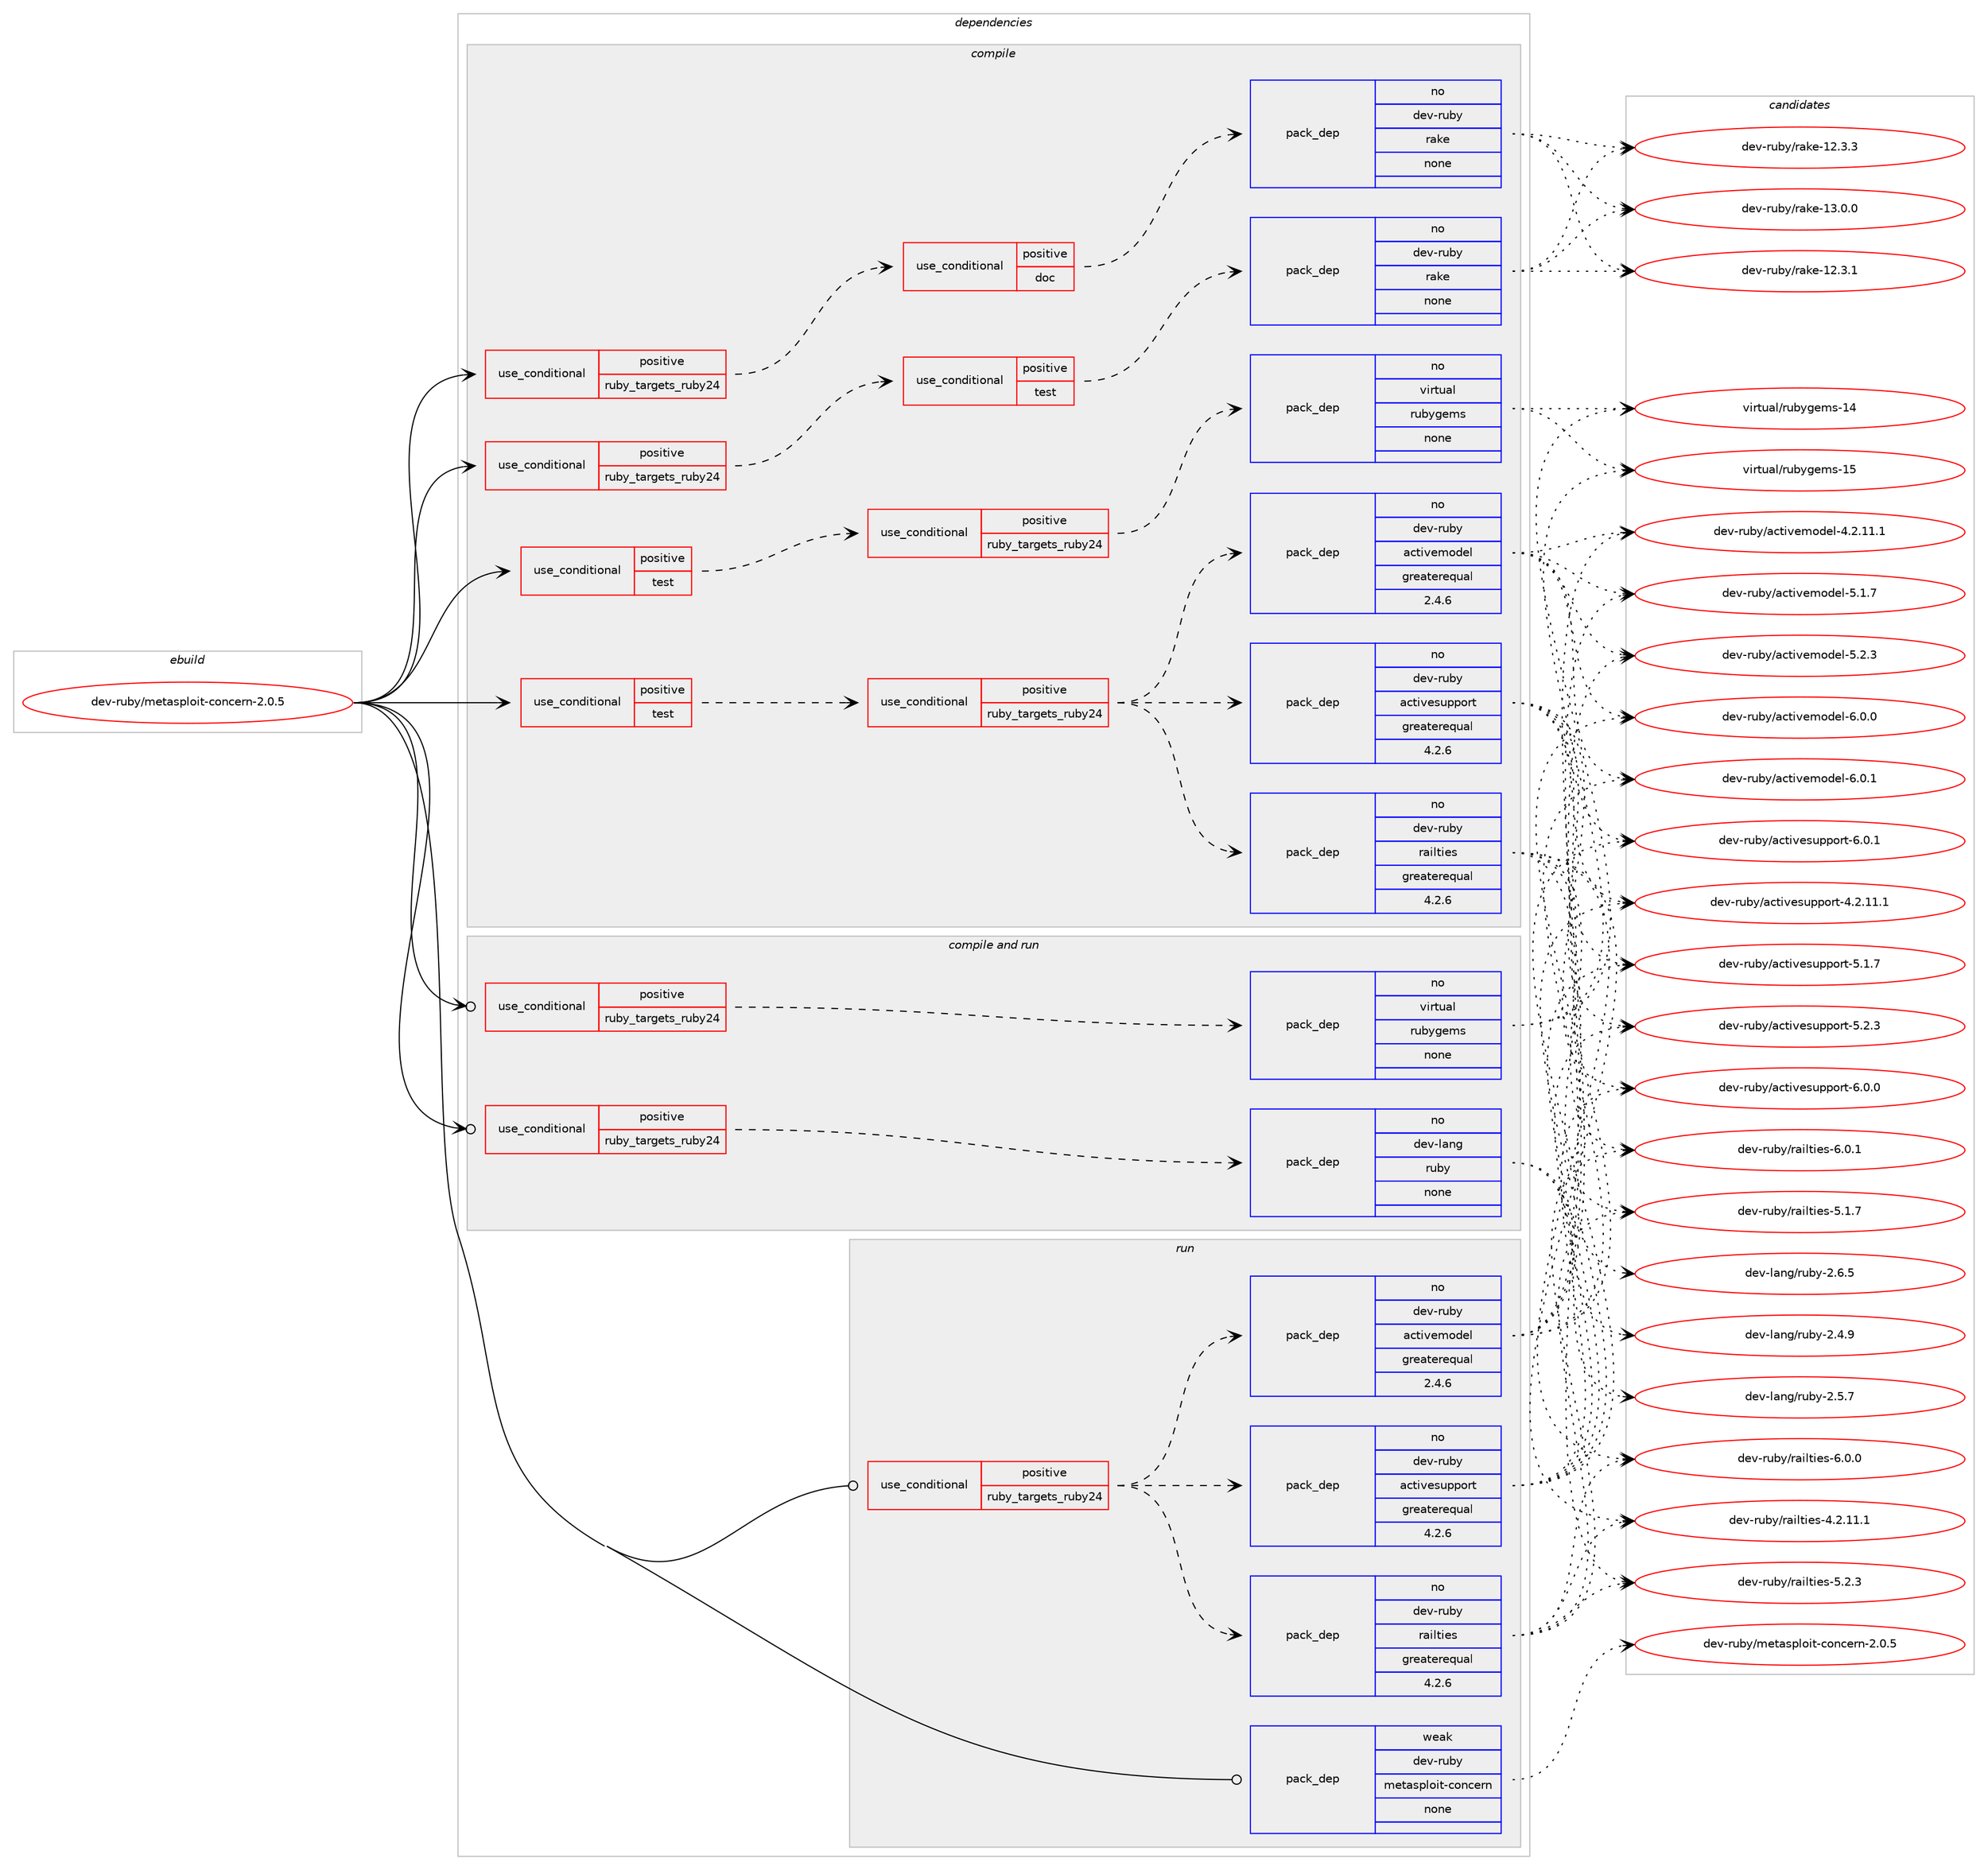 digraph prolog {

# *************
# Graph options
# *************

newrank=true;
concentrate=true;
compound=true;
graph [rankdir=LR,fontname=Helvetica,fontsize=10,ranksep=1.5];#, ranksep=2.5, nodesep=0.2];
edge  [arrowhead=vee];
node  [fontname=Helvetica,fontsize=10];

# **********
# The ebuild
# **********

subgraph cluster_leftcol {
color=gray;
rank=same;
label=<<i>ebuild</i>>;
id [label="dev-ruby/metasploit-concern-2.0.5", color=red, width=4, href="../dev-ruby/metasploit-concern-2.0.5.svg"];
}

# ****************
# The dependencies
# ****************

subgraph cluster_midcol {
color=gray;
label=<<i>dependencies</i>>;
subgraph cluster_compile {
fillcolor="#eeeeee";
style=filled;
label=<<i>compile</i>>;
subgraph cond167433 {
dependency695020 [label=<<TABLE BORDER="0" CELLBORDER="1" CELLSPACING="0" CELLPADDING="4"><TR><TD ROWSPAN="3" CELLPADDING="10">use_conditional</TD></TR><TR><TD>positive</TD></TR><TR><TD>ruby_targets_ruby24</TD></TR></TABLE>>, shape=none, color=red];
subgraph cond167434 {
dependency695021 [label=<<TABLE BORDER="0" CELLBORDER="1" CELLSPACING="0" CELLPADDING="4"><TR><TD ROWSPAN="3" CELLPADDING="10">use_conditional</TD></TR><TR><TD>positive</TD></TR><TR><TD>doc</TD></TR></TABLE>>, shape=none, color=red];
subgraph pack515602 {
dependency695022 [label=<<TABLE BORDER="0" CELLBORDER="1" CELLSPACING="0" CELLPADDING="4" WIDTH="220"><TR><TD ROWSPAN="6" CELLPADDING="30">pack_dep</TD></TR><TR><TD WIDTH="110">no</TD></TR><TR><TD>dev-ruby</TD></TR><TR><TD>rake</TD></TR><TR><TD>none</TD></TR><TR><TD></TD></TR></TABLE>>, shape=none, color=blue];
}
dependency695021:e -> dependency695022:w [weight=20,style="dashed",arrowhead="vee"];
}
dependency695020:e -> dependency695021:w [weight=20,style="dashed",arrowhead="vee"];
}
id:e -> dependency695020:w [weight=20,style="solid",arrowhead="vee"];
subgraph cond167435 {
dependency695023 [label=<<TABLE BORDER="0" CELLBORDER="1" CELLSPACING="0" CELLPADDING="4"><TR><TD ROWSPAN="3" CELLPADDING="10">use_conditional</TD></TR><TR><TD>positive</TD></TR><TR><TD>ruby_targets_ruby24</TD></TR></TABLE>>, shape=none, color=red];
subgraph cond167436 {
dependency695024 [label=<<TABLE BORDER="0" CELLBORDER="1" CELLSPACING="0" CELLPADDING="4"><TR><TD ROWSPAN="3" CELLPADDING="10">use_conditional</TD></TR><TR><TD>positive</TD></TR><TR><TD>test</TD></TR></TABLE>>, shape=none, color=red];
subgraph pack515603 {
dependency695025 [label=<<TABLE BORDER="0" CELLBORDER="1" CELLSPACING="0" CELLPADDING="4" WIDTH="220"><TR><TD ROWSPAN="6" CELLPADDING="30">pack_dep</TD></TR><TR><TD WIDTH="110">no</TD></TR><TR><TD>dev-ruby</TD></TR><TR><TD>rake</TD></TR><TR><TD>none</TD></TR><TR><TD></TD></TR></TABLE>>, shape=none, color=blue];
}
dependency695024:e -> dependency695025:w [weight=20,style="dashed",arrowhead="vee"];
}
dependency695023:e -> dependency695024:w [weight=20,style="dashed",arrowhead="vee"];
}
id:e -> dependency695023:w [weight=20,style="solid",arrowhead="vee"];
subgraph cond167437 {
dependency695026 [label=<<TABLE BORDER="0" CELLBORDER="1" CELLSPACING="0" CELLPADDING="4"><TR><TD ROWSPAN="3" CELLPADDING="10">use_conditional</TD></TR><TR><TD>positive</TD></TR><TR><TD>test</TD></TR></TABLE>>, shape=none, color=red];
subgraph cond167438 {
dependency695027 [label=<<TABLE BORDER="0" CELLBORDER="1" CELLSPACING="0" CELLPADDING="4"><TR><TD ROWSPAN="3" CELLPADDING="10">use_conditional</TD></TR><TR><TD>positive</TD></TR><TR><TD>ruby_targets_ruby24</TD></TR></TABLE>>, shape=none, color=red];
subgraph pack515604 {
dependency695028 [label=<<TABLE BORDER="0" CELLBORDER="1" CELLSPACING="0" CELLPADDING="4" WIDTH="220"><TR><TD ROWSPAN="6" CELLPADDING="30">pack_dep</TD></TR><TR><TD WIDTH="110">no</TD></TR><TR><TD>dev-ruby</TD></TR><TR><TD>railties</TD></TR><TR><TD>greaterequal</TD></TR><TR><TD>4.2.6</TD></TR></TABLE>>, shape=none, color=blue];
}
dependency695027:e -> dependency695028:w [weight=20,style="dashed",arrowhead="vee"];
subgraph pack515605 {
dependency695029 [label=<<TABLE BORDER="0" CELLBORDER="1" CELLSPACING="0" CELLPADDING="4" WIDTH="220"><TR><TD ROWSPAN="6" CELLPADDING="30">pack_dep</TD></TR><TR><TD WIDTH="110">no</TD></TR><TR><TD>dev-ruby</TD></TR><TR><TD>activesupport</TD></TR><TR><TD>greaterequal</TD></TR><TR><TD>4.2.6</TD></TR></TABLE>>, shape=none, color=blue];
}
dependency695027:e -> dependency695029:w [weight=20,style="dashed",arrowhead="vee"];
subgraph pack515606 {
dependency695030 [label=<<TABLE BORDER="0" CELLBORDER="1" CELLSPACING="0" CELLPADDING="4" WIDTH="220"><TR><TD ROWSPAN="6" CELLPADDING="30">pack_dep</TD></TR><TR><TD WIDTH="110">no</TD></TR><TR><TD>dev-ruby</TD></TR><TR><TD>activemodel</TD></TR><TR><TD>greaterequal</TD></TR><TR><TD>2.4.6</TD></TR></TABLE>>, shape=none, color=blue];
}
dependency695027:e -> dependency695030:w [weight=20,style="dashed",arrowhead="vee"];
}
dependency695026:e -> dependency695027:w [weight=20,style="dashed",arrowhead="vee"];
}
id:e -> dependency695026:w [weight=20,style="solid",arrowhead="vee"];
subgraph cond167439 {
dependency695031 [label=<<TABLE BORDER="0" CELLBORDER="1" CELLSPACING="0" CELLPADDING="4"><TR><TD ROWSPAN="3" CELLPADDING="10">use_conditional</TD></TR><TR><TD>positive</TD></TR><TR><TD>test</TD></TR></TABLE>>, shape=none, color=red];
subgraph cond167440 {
dependency695032 [label=<<TABLE BORDER="0" CELLBORDER="1" CELLSPACING="0" CELLPADDING="4"><TR><TD ROWSPAN="3" CELLPADDING="10">use_conditional</TD></TR><TR><TD>positive</TD></TR><TR><TD>ruby_targets_ruby24</TD></TR></TABLE>>, shape=none, color=red];
subgraph pack515607 {
dependency695033 [label=<<TABLE BORDER="0" CELLBORDER="1" CELLSPACING="0" CELLPADDING="4" WIDTH="220"><TR><TD ROWSPAN="6" CELLPADDING="30">pack_dep</TD></TR><TR><TD WIDTH="110">no</TD></TR><TR><TD>virtual</TD></TR><TR><TD>rubygems</TD></TR><TR><TD>none</TD></TR><TR><TD></TD></TR></TABLE>>, shape=none, color=blue];
}
dependency695032:e -> dependency695033:w [weight=20,style="dashed",arrowhead="vee"];
}
dependency695031:e -> dependency695032:w [weight=20,style="dashed",arrowhead="vee"];
}
id:e -> dependency695031:w [weight=20,style="solid",arrowhead="vee"];
}
subgraph cluster_compileandrun {
fillcolor="#eeeeee";
style=filled;
label=<<i>compile and run</i>>;
subgraph cond167441 {
dependency695034 [label=<<TABLE BORDER="0" CELLBORDER="1" CELLSPACING="0" CELLPADDING="4"><TR><TD ROWSPAN="3" CELLPADDING="10">use_conditional</TD></TR><TR><TD>positive</TD></TR><TR><TD>ruby_targets_ruby24</TD></TR></TABLE>>, shape=none, color=red];
subgraph pack515608 {
dependency695035 [label=<<TABLE BORDER="0" CELLBORDER="1" CELLSPACING="0" CELLPADDING="4" WIDTH="220"><TR><TD ROWSPAN="6" CELLPADDING="30">pack_dep</TD></TR><TR><TD WIDTH="110">no</TD></TR><TR><TD>dev-lang</TD></TR><TR><TD>ruby</TD></TR><TR><TD>none</TD></TR><TR><TD></TD></TR></TABLE>>, shape=none, color=blue];
}
dependency695034:e -> dependency695035:w [weight=20,style="dashed",arrowhead="vee"];
}
id:e -> dependency695034:w [weight=20,style="solid",arrowhead="odotvee"];
subgraph cond167442 {
dependency695036 [label=<<TABLE BORDER="0" CELLBORDER="1" CELLSPACING="0" CELLPADDING="4"><TR><TD ROWSPAN="3" CELLPADDING="10">use_conditional</TD></TR><TR><TD>positive</TD></TR><TR><TD>ruby_targets_ruby24</TD></TR></TABLE>>, shape=none, color=red];
subgraph pack515609 {
dependency695037 [label=<<TABLE BORDER="0" CELLBORDER="1" CELLSPACING="0" CELLPADDING="4" WIDTH="220"><TR><TD ROWSPAN="6" CELLPADDING="30">pack_dep</TD></TR><TR><TD WIDTH="110">no</TD></TR><TR><TD>virtual</TD></TR><TR><TD>rubygems</TD></TR><TR><TD>none</TD></TR><TR><TD></TD></TR></TABLE>>, shape=none, color=blue];
}
dependency695036:e -> dependency695037:w [weight=20,style="dashed",arrowhead="vee"];
}
id:e -> dependency695036:w [weight=20,style="solid",arrowhead="odotvee"];
}
subgraph cluster_run {
fillcolor="#eeeeee";
style=filled;
label=<<i>run</i>>;
subgraph cond167443 {
dependency695038 [label=<<TABLE BORDER="0" CELLBORDER="1" CELLSPACING="0" CELLPADDING="4"><TR><TD ROWSPAN="3" CELLPADDING="10">use_conditional</TD></TR><TR><TD>positive</TD></TR><TR><TD>ruby_targets_ruby24</TD></TR></TABLE>>, shape=none, color=red];
subgraph pack515610 {
dependency695039 [label=<<TABLE BORDER="0" CELLBORDER="1" CELLSPACING="0" CELLPADDING="4" WIDTH="220"><TR><TD ROWSPAN="6" CELLPADDING="30">pack_dep</TD></TR><TR><TD WIDTH="110">no</TD></TR><TR><TD>dev-ruby</TD></TR><TR><TD>railties</TD></TR><TR><TD>greaterequal</TD></TR><TR><TD>4.2.6</TD></TR></TABLE>>, shape=none, color=blue];
}
dependency695038:e -> dependency695039:w [weight=20,style="dashed",arrowhead="vee"];
subgraph pack515611 {
dependency695040 [label=<<TABLE BORDER="0" CELLBORDER="1" CELLSPACING="0" CELLPADDING="4" WIDTH="220"><TR><TD ROWSPAN="6" CELLPADDING="30">pack_dep</TD></TR><TR><TD WIDTH="110">no</TD></TR><TR><TD>dev-ruby</TD></TR><TR><TD>activesupport</TD></TR><TR><TD>greaterequal</TD></TR><TR><TD>4.2.6</TD></TR></TABLE>>, shape=none, color=blue];
}
dependency695038:e -> dependency695040:w [weight=20,style="dashed",arrowhead="vee"];
subgraph pack515612 {
dependency695041 [label=<<TABLE BORDER="0" CELLBORDER="1" CELLSPACING="0" CELLPADDING="4" WIDTH="220"><TR><TD ROWSPAN="6" CELLPADDING="30">pack_dep</TD></TR><TR><TD WIDTH="110">no</TD></TR><TR><TD>dev-ruby</TD></TR><TR><TD>activemodel</TD></TR><TR><TD>greaterequal</TD></TR><TR><TD>2.4.6</TD></TR></TABLE>>, shape=none, color=blue];
}
dependency695038:e -> dependency695041:w [weight=20,style="dashed",arrowhead="vee"];
}
id:e -> dependency695038:w [weight=20,style="solid",arrowhead="odot"];
subgraph pack515613 {
dependency695042 [label=<<TABLE BORDER="0" CELLBORDER="1" CELLSPACING="0" CELLPADDING="4" WIDTH="220"><TR><TD ROWSPAN="6" CELLPADDING="30">pack_dep</TD></TR><TR><TD WIDTH="110">weak</TD></TR><TR><TD>dev-ruby</TD></TR><TR><TD>metasploit-concern</TD></TR><TR><TD>none</TD></TR><TR><TD></TD></TR></TABLE>>, shape=none, color=blue];
}
id:e -> dependency695042:w [weight=20,style="solid",arrowhead="odot"];
}
}

# **************
# The candidates
# **************

subgraph cluster_choices {
rank=same;
color=gray;
label=<<i>candidates</i>>;

subgraph choice515602 {
color=black;
nodesep=1;
choice1001011184511411798121471149710710145495046514649 [label="dev-ruby/rake-12.3.1", color=red, width=4,href="../dev-ruby/rake-12.3.1.svg"];
choice1001011184511411798121471149710710145495046514651 [label="dev-ruby/rake-12.3.3", color=red, width=4,href="../dev-ruby/rake-12.3.3.svg"];
choice1001011184511411798121471149710710145495146484648 [label="dev-ruby/rake-13.0.0", color=red, width=4,href="../dev-ruby/rake-13.0.0.svg"];
dependency695022:e -> choice1001011184511411798121471149710710145495046514649:w [style=dotted,weight="100"];
dependency695022:e -> choice1001011184511411798121471149710710145495046514651:w [style=dotted,weight="100"];
dependency695022:e -> choice1001011184511411798121471149710710145495146484648:w [style=dotted,weight="100"];
}
subgraph choice515603 {
color=black;
nodesep=1;
choice1001011184511411798121471149710710145495046514649 [label="dev-ruby/rake-12.3.1", color=red, width=4,href="../dev-ruby/rake-12.3.1.svg"];
choice1001011184511411798121471149710710145495046514651 [label="dev-ruby/rake-12.3.3", color=red, width=4,href="../dev-ruby/rake-12.3.3.svg"];
choice1001011184511411798121471149710710145495146484648 [label="dev-ruby/rake-13.0.0", color=red, width=4,href="../dev-ruby/rake-13.0.0.svg"];
dependency695025:e -> choice1001011184511411798121471149710710145495046514649:w [style=dotted,weight="100"];
dependency695025:e -> choice1001011184511411798121471149710710145495046514651:w [style=dotted,weight="100"];
dependency695025:e -> choice1001011184511411798121471149710710145495146484648:w [style=dotted,weight="100"];
}
subgraph choice515604 {
color=black;
nodesep=1;
choice10010111845114117981214711497105108116105101115455246504649494649 [label="dev-ruby/railties-4.2.11.1", color=red, width=4,href="../dev-ruby/railties-4.2.11.1.svg"];
choice10010111845114117981214711497105108116105101115455346494655 [label="dev-ruby/railties-5.1.7", color=red, width=4,href="../dev-ruby/railties-5.1.7.svg"];
choice10010111845114117981214711497105108116105101115455346504651 [label="dev-ruby/railties-5.2.3", color=red, width=4,href="../dev-ruby/railties-5.2.3.svg"];
choice10010111845114117981214711497105108116105101115455446484648 [label="dev-ruby/railties-6.0.0", color=red, width=4,href="../dev-ruby/railties-6.0.0.svg"];
choice10010111845114117981214711497105108116105101115455446484649 [label="dev-ruby/railties-6.0.1", color=red, width=4,href="../dev-ruby/railties-6.0.1.svg"];
dependency695028:e -> choice10010111845114117981214711497105108116105101115455246504649494649:w [style=dotted,weight="100"];
dependency695028:e -> choice10010111845114117981214711497105108116105101115455346494655:w [style=dotted,weight="100"];
dependency695028:e -> choice10010111845114117981214711497105108116105101115455346504651:w [style=dotted,weight="100"];
dependency695028:e -> choice10010111845114117981214711497105108116105101115455446484648:w [style=dotted,weight="100"];
dependency695028:e -> choice10010111845114117981214711497105108116105101115455446484649:w [style=dotted,weight="100"];
}
subgraph choice515605 {
color=black;
nodesep=1;
choice1001011184511411798121479799116105118101115117112112111114116455246504649494649 [label="dev-ruby/activesupport-4.2.11.1", color=red, width=4,href="../dev-ruby/activesupport-4.2.11.1.svg"];
choice1001011184511411798121479799116105118101115117112112111114116455346494655 [label="dev-ruby/activesupport-5.1.7", color=red, width=4,href="../dev-ruby/activesupport-5.1.7.svg"];
choice1001011184511411798121479799116105118101115117112112111114116455346504651 [label="dev-ruby/activesupport-5.2.3", color=red, width=4,href="../dev-ruby/activesupport-5.2.3.svg"];
choice1001011184511411798121479799116105118101115117112112111114116455446484648 [label="dev-ruby/activesupport-6.0.0", color=red, width=4,href="../dev-ruby/activesupport-6.0.0.svg"];
choice1001011184511411798121479799116105118101115117112112111114116455446484649 [label="dev-ruby/activesupport-6.0.1", color=red, width=4,href="../dev-ruby/activesupport-6.0.1.svg"];
dependency695029:e -> choice1001011184511411798121479799116105118101115117112112111114116455246504649494649:w [style=dotted,weight="100"];
dependency695029:e -> choice1001011184511411798121479799116105118101115117112112111114116455346494655:w [style=dotted,weight="100"];
dependency695029:e -> choice1001011184511411798121479799116105118101115117112112111114116455346504651:w [style=dotted,weight="100"];
dependency695029:e -> choice1001011184511411798121479799116105118101115117112112111114116455446484648:w [style=dotted,weight="100"];
dependency695029:e -> choice1001011184511411798121479799116105118101115117112112111114116455446484649:w [style=dotted,weight="100"];
}
subgraph choice515606 {
color=black;
nodesep=1;
choice1001011184511411798121479799116105118101109111100101108455246504649494649 [label="dev-ruby/activemodel-4.2.11.1", color=red, width=4,href="../dev-ruby/activemodel-4.2.11.1.svg"];
choice1001011184511411798121479799116105118101109111100101108455346494655 [label="dev-ruby/activemodel-5.1.7", color=red, width=4,href="../dev-ruby/activemodel-5.1.7.svg"];
choice1001011184511411798121479799116105118101109111100101108455346504651 [label="dev-ruby/activemodel-5.2.3", color=red, width=4,href="../dev-ruby/activemodel-5.2.3.svg"];
choice1001011184511411798121479799116105118101109111100101108455446484648 [label="dev-ruby/activemodel-6.0.0", color=red, width=4,href="../dev-ruby/activemodel-6.0.0.svg"];
choice1001011184511411798121479799116105118101109111100101108455446484649 [label="dev-ruby/activemodel-6.0.1", color=red, width=4,href="../dev-ruby/activemodel-6.0.1.svg"];
dependency695030:e -> choice1001011184511411798121479799116105118101109111100101108455246504649494649:w [style=dotted,weight="100"];
dependency695030:e -> choice1001011184511411798121479799116105118101109111100101108455346494655:w [style=dotted,weight="100"];
dependency695030:e -> choice1001011184511411798121479799116105118101109111100101108455346504651:w [style=dotted,weight="100"];
dependency695030:e -> choice1001011184511411798121479799116105118101109111100101108455446484648:w [style=dotted,weight="100"];
dependency695030:e -> choice1001011184511411798121479799116105118101109111100101108455446484649:w [style=dotted,weight="100"];
}
subgraph choice515607 {
color=black;
nodesep=1;
choice118105114116117971084711411798121103101109115454952 [label="virtual/rubygems-14", color=red, width=4,href="../virtual/rubygems-14.svg"];
choice118105114116117971084711411798121103101109115454953 [label="virtual/rubygems-15", color=red, width=4,href="../virtual/rubygems-15.svg"];
dependency695033:e -> choice118105114116117971084711411798121103101109115454952:w [style=dotted,weight="100"];
dependency695033:e -> choice118105114116117971084711411798121103101109115454953:w [style=dotted,weight="100"];
}
subgraph choice515608 {
color=black;
nodesep=1;
choice10010111845108971101034711411798121455046524657 [label="dev-lang/ruby-2.4.9", color=red, width=4,href="../dev-lang/ruby-2.4.9.svg"];
choice10010111845108971101034711411798121455046534655 [label="dev-lang/ruby-2.5.7", color=red, width=4,href="../dev-lang/ruby-2.5.7.svg"];
choice10010111845108971101034711411798121455046544653 [label="dev-lang/ruby-2.6.5", color=red, width=4,href="../dev-lang/ruby-2.6.5.svg"];
dependency695035:e -> choice10010111845108971101034711411798121455046524657:w [style=dotted,weight="100"];
dependency695035:e -> choice10010111845108971101034711411798121455046534655:w [style=dotted,weight="100"];
dependency695035:e -> choice10010111845108971101034711411798121455046544653:w [style=dotted,weight="100"];
}
subgraph choice515609 {
color=black;
nodesep=1;
choice118105114116117971084711411798121103101109115454952 [label="virtual/rubygems-14", color=red, width=4,href="../virtual/rubygems-14.svg"];
choice118105114116117971084711411798121103101109115454953 [label="virtual/rubygems-15", color=red, width=4,href="../virtual/rubygems-15.svg"];
dependency695037:e -> choice118105114116117971084711411798121103101109115454952:w [style=dotted,weight="100"];
dependency695037:e -> choice118105114116117971084711411798121103101109115454953:w [style=dotted,weight="100"];
}
subgraph choice515610 {
color=black;
nodesep=1;
choice10010111845114117981214711497105108116105101115455246504649494649 [label="dev-ruby/railties-4.2.11.1", color=red, width=4,href="../dev-ruby/railties-4.2.11.1.svg"];
choice10010111845114117981214711497105108116105101115455346494655 [label="dev-ruby/railties-5.1.7", color=red, width=4,href="../dev-ruby/railties-5.1.7.svg"];
choice10010111845114117981214711497105108116105101115455346504651 [label="dev-ruby/railties-5.2.3", color=red, width=4,href="../dev-ruby/railties-5.2.3.svg"];
choice10010111845114117981214711497105108116105101115455446484648 [label="dev-ruby/railties-6.0.0", color=red, width=4,href="../dev-ruby/railties-6.0.0.svg"];
choice10010111845114117981214711497105108116105101115455446484649 [label="dev-ruby/railties-6.0.1", color=red, width=4,href="../dev-ruby/railties-6.0.1.svg"];
dependency695039:e -> choice10010111845114117981214711497105108116105101115455246504649494649:w [style=dotted,weight="100"];
dependency695039:e -> choice10010111845114117981214711497105108116105101115455346494655:w [style=dotted,weight="100"];
dependency695039:e -> choice10010111845114117981214711497105108116105101115455346504651:w [style=dotted,weight="100"];
dependency695039:e -> choice10010111845114117981214711497105108116105101115455446484648:w [style=dotted,weight="100"];
dependency695039:e -> choice10010111845114117981214711497105108116105101115455446484649:w [style=dotted,weight="100"];
}
subgraph choice515611 {
color=black;
nodesep=1;
choice1001011184511411798121479799116105118101115117112112111114116455246504649494649 [label="dev-ruby/activesupport-4.2.11.1", color=red, width=4,href="../dev-ruby/activesupport-4.2.11.1.svg"];
choice1001011184511411798121479799116105118101115117112112111114116455346494655 [label="dev-ruby/activesupport-5.1.7", color=red, width=4,href="../dev-ruby/activesupport-5.1.7.svg"];
choice1001011184511411798121479799116105118101115117112112111114116455346504651 [label="dev-ruby/activesupport-5.2.3", color=red, width=4,href="../dev-ruby/activesupport-5.2.3.svg"];
choice1001011184511411798121479799116105118101115117112112111114116455446484648 [label="dev-ruby/activesupport-6.0.0", color=red, width=4,href="../dev-ruby/activesupport-6.0.0.svg"];
choice1001011184511411798121479799116105118101115117112112111114116455446484649 [label="dev-ruby/activesupport-6.0.1", color=red, width=4,href="../dev-ruby/activesupport-6.0.1.svg"];
dependency695040:e -> choice1001011184511411798121479799116105118101115117112112111114116455246504649494649:w [style=dotted,weight="100"];
dependency695040:e -> choice1001011184511411798121479799116105118101115117112112111114116455346494655:w [style=dotted,weight="100"];
dependency695040:e -> choice1001011184511411798121479799116105118101115117112112111114116455346504651:w [style=dotted,weight="100"];
dependency695040:e -> choice1001011184511411798121479799116105118101115117112112111114116455446484648:w [style=dotted,weight="100"];
dependency695040:e -> choice1001011184511411798121479799116105118101115117112112111114116455446484649:w [style=dotted,weight="100"];
}
subgraph choice515612 {
color=black;
nodesep=1;
choice1001011184511411798121479799116105118101109111100101108455246504649494649 [label="dev-ruby/activemodel-4.2.11.1", color=red, width=4,href="../dev-ruby/activemodel-4.2.11.1.svg"];
choice1001011184511411798121479799116105118101109111100101108455346494655 [label="dev-ruby/activemodel-5.1.7", color=red, width=4,href="../dev-ruby/activemodel-5.1.7.svg"];
choice1001011184511411798121479799116105118101109111100101108455346504651 [label="dev-ruby/activemodel-5.2.3", color=red, width=4,href="../dev-ruby/activemodel-5.2.3.svg"];
choice1001011184511411798121479799116105118101109111100101108455446484648 [label="dev-ruby/activemodel-6.0.0", color=red, width=4,href="../dev-ruby/activemodel-6.0.0.svg"];
choice1001011184511411798121479799116105118101109111100101108455446484649 [label="dev-ruby/activemodel-6.0.1", color=red, width=4,href="../dev-ruby/activemodel-6.0.1.svg"];
dependency695041:e -> choice1001011184511411798121479799116105118101109111100101108455246504649494649:w [style=dotted,weight="100"];
dependency695041:e -> choice1001011184511411798121479799116105118101109111100101108455346494655:w [style=dotted,weight="100"];
dependency695041:e -> choice1001011184511411798121479799116105118101109111100101108455346504651:w [style=dotted,weight="100"];
dependency695041:e -> choice1001011184511411798121479799116105118101109111100101108455446484648:w [style=dotted,weight="100"];
dependency695041:e -> choice1001011184511411798121479799116105118101109111100101108455446484649:w [style=dotted,weight="100"];
}
subgraph choice515613 {
color=black;
nodesep=1;
choice10010111845114117981214710910111697115112108111105116459911111099101114110455046484653 [label="dev-ruby/metasploit-concern-2.0.5", color=red, width=4,href="../dev-ruby/metasploit-concern-2.0.5.svg"];
dependency695042:e -> choice10010111845114117981214710910111697115112108111105116459911111099101114110455046484653:w [style=dotted,weight="100"];
}
}

}
